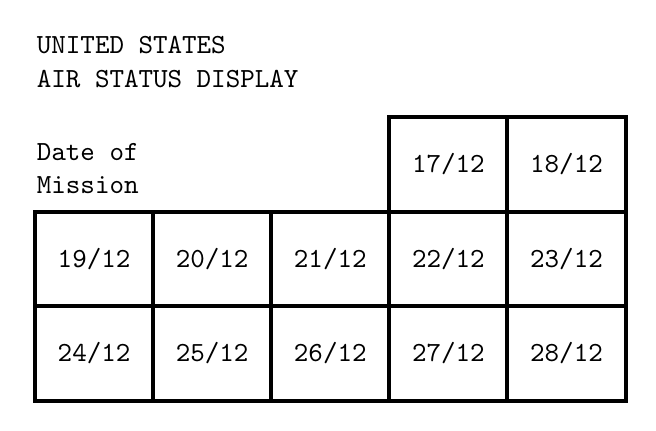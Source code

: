 \begin{tikzpicture}
    \newcommand{\lw}{0.5mm}
    \tikzset{lwstyle/.style={line width=\lw}}

    \node[anchor=west, align=left] at (-0.1, 0.7) {%
        \ttfamily\textbf{UNITED STATES} \\
        \ttfamily \textbf{AIR STATUS DISPLAY}%
    };

    \node[anchor=west, align=left] at (-0.1, -0.65) {%
        \ttfamily\textbf{Date of} \\
        \ttfamily\textbf{Mission}%
    };

    % Define box size
    \def\boxwidth{1.5}
    \def\boxheight{1.2}

    \foreach \x [count=\i] in {17, 18} {
        \pgfmathsetmacro\xpos{\i + 2}
        \draw[lwstyle] (\xpos*\boxwidth, 0) rectangle (\xpos*\boxwidth + \boxwidth, -\boxheight);
        \node at (\xpos*\boxwidth + 0.75, -0.6) {\ttfamily \textbf{\x/12}};
    }

    % Second row (middle row)
    \foreach \x [count=\i] in {19, 20, 21, 22, 23} {
        \pgfmathsetmacro\xpos{\i - 1}
        \draw[lwstyle] (\xpos*\boxwidth, -\boxheight) rectangle (\xpos*\boxwidth + \boxwidth, -2*\boxheight);
        \node at (\xpos*\boxwidth + 0.75, -1.8) {\ttfamily \textbf{\x/12}};
    }

    % Third row (bottom row)
    \foreach \x [count=\i] in {24, 25, 26, 27, 28} {
        \pgfmathsetmacro\xpos{\i - 1}
        \draw[lwstyle] (\xpos*\boxwidth, -2*\boxheight) rectangle (\xpos*\boxwidth + \boxwidth, -3*\boxheight);
        \node at (\xpos*\boxwidth + 0.75, -3.0) {\ttfamily \textbf{\x/12}};
    }
\end{tikzpicture}
